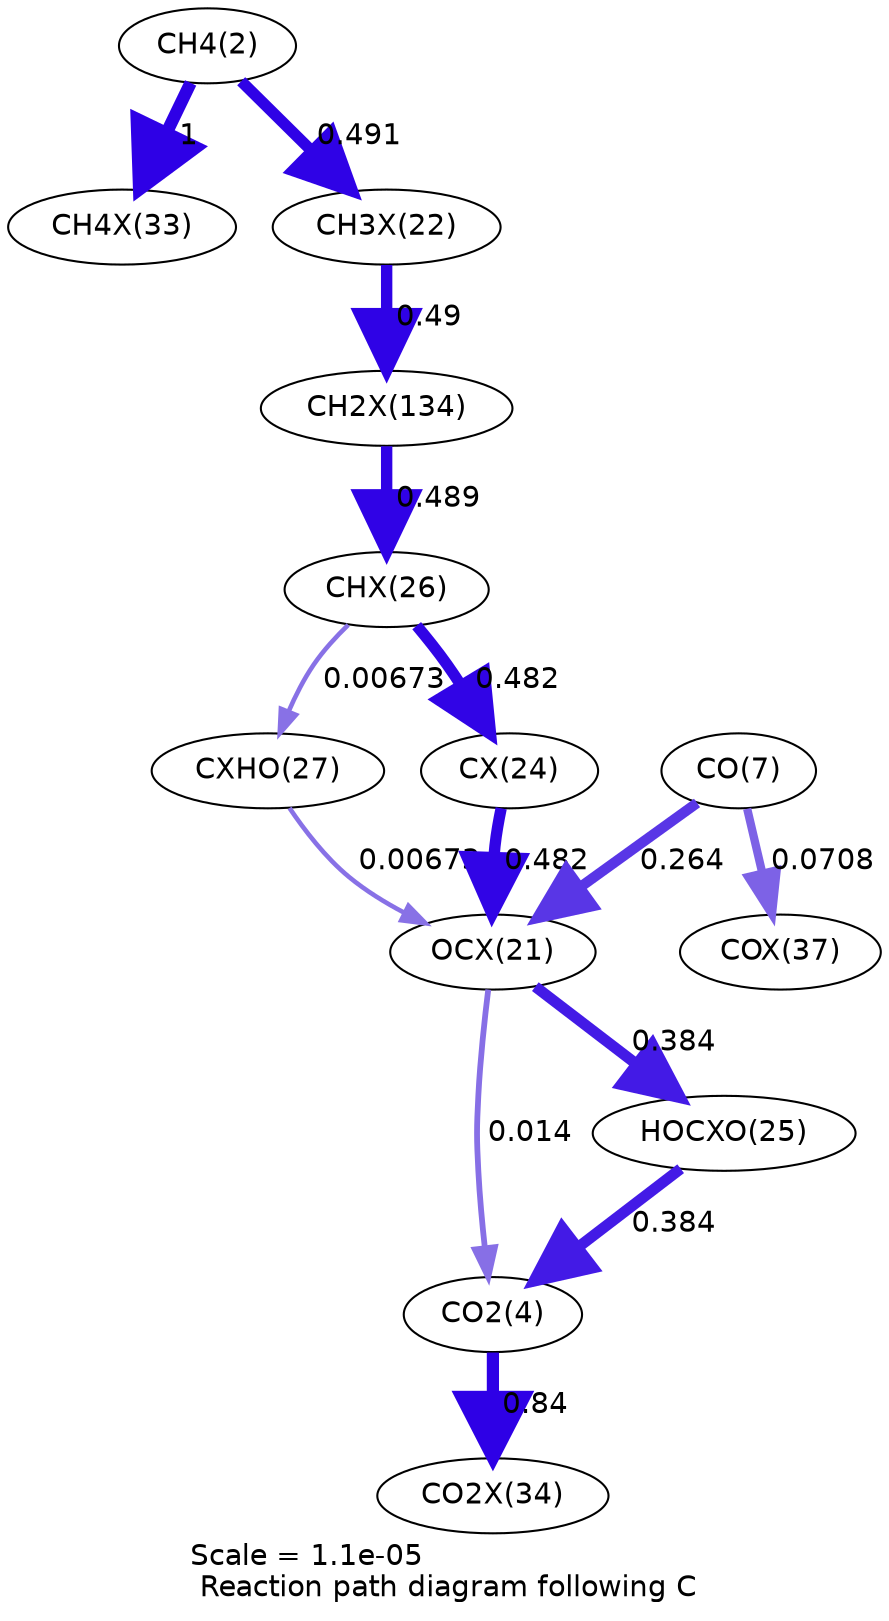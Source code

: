 digraph reaction_paths {
center=1;
s4 -> s31[fontname="Helvetica", penwidth=6, arrowsize=3, color="0.7, 1.5, 0.9"
, label=" 1"];
s4 -> s25[fontname="Helvetica", penwidth=5.46, arrowsize=2.73, color="0.7, 0.991, 0.9"
, label=" 0.491"];
s25 -> s36[fontname="Helvetica", penwidth=5.46, arrowsize=2.73, color="0.7, 0.99, 0.9"
, label=" 0.49"];
s36 -> s29[fontname="Helvetica", penwidth=5.46, arrowsize=2.73, color="0.7, 0.989, 0.9"
, label=" 0.489"];
s29 -> s30[fontname="Helvetica", penwidth=2.22, arrowsize=1.11, color="0.7, 0.507, 0.9"
, label=" 0.00673"];
s29 -> s27[fontname="Helvetica", penwidth=5.45, arrowsize=2.72, color="0.7, 0.982, 0.9"
, label=" 0.482"];
s30 -> s24[fontname="Helvetica", penwidth=2.22, arrowsize=1.11, color="0.7, 0.507, 0.9"
, label=" 0.00673"];
s9 -> s24[fontname="Helvetica", penwidth=4.99, arrowsize=2.5, color="0.7, 0.764, 0.9"
, label=" 0.264"];
s9 -> s35[fontname="Helvetica", penwidth=4, arrowsize=2, color="0.7, 0.571, 0.9"
, label=" 0.0708"];
s24 -> s6[fontname="Helvetica", penwidth=2.78, arrowsize=1.39, color="0.7, 0.514, 0.9"
, label=" 0.014"];
s27 -> s24[fontname="Helvetica", penwidth=5.45, arrowsize=2.72, color="0.7, 0.982, 0.9"
, label=" 0.482"];
s24 -> s28[fontname="Helvetica", penwidth=5.28, arrowsize=2.64, color="0.7, 0.884, 0.9"
, label=" 0.384"];
s28 -> s6[fontname="Helvetica", penwidth=5.28, arrowsize=2.64, color="0.7, 0.884, 0.9"
, label=" 0.384"];
s6 -> s32[fontname="Helvetica", penwidth=5.87, arrowsize=2.93, color="0.7, 1.34, 0.9"
, label=" 0.84"];
s4 [ fontname="Helvetica", label="CH4(2)"];
s6 [ fontname="Helvetica", label="CO2(4)"];
s9 [ fontname="Helvetica", label="CO(7)"];
s24 [ fontname="Helvetica", label="OCX(21)"];
s25 [ fontname="Helvetica", label="CH3X(22)"];
s27 [ fontname="Helvetica", label="CX(24)"];
s28 [ fontname="Helvetica", label="HOCXO(25)"];
s29 [ fontname="Helvetica", label="CHX(26)"];
s30 [ fontname="Helvetica", label="CXHO(27)"];
s31 [ fontname="Helvetica", label="CH4X(33)"];
s32 [ fontname="Helvetica", label="CO2X(34)"];
s35 [ fontname="Helvetica", label="COX(37)"];
s36 [ fontname="Helvetica", label="CH2X(134)"];
 label = "Scale = 1.1e-05\l Reaction path diagram following C";
 fontname = "Helvetica";
}
